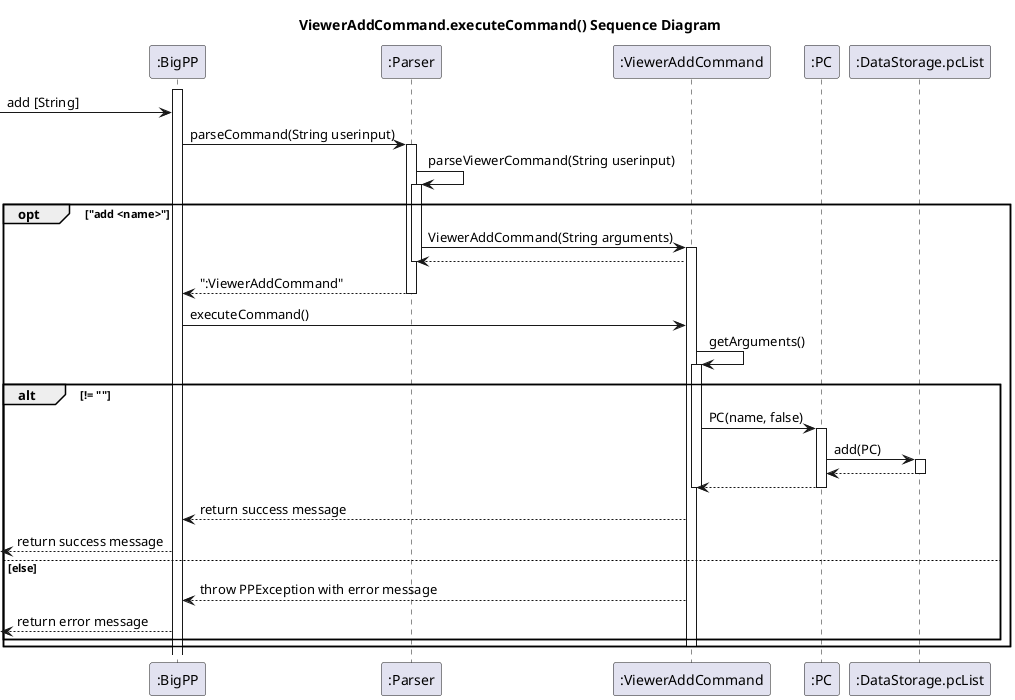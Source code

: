 @startuml
title ViewerAddCommand.executeCommand() Sequence Diagram

participant ":BigPP" as BigPP
participant ":Parser" as Parser
participant ":ViewerAddCommand" as ViewerAddCommand
participant ":PC" as PC
participant ":DataStorage.pcList" as DataStorage.pcList

activate BigPP
-> BigPP: add [String]
BigPP -> Parser: parseCommand(String userinput)
activate Parser
Parser -> Parser: parseViewerCommand(String userinput)
activate Parser
opt "add <name>"
Parser -> ViewerAddCommand: ViewerAddCommand(String arguments)
activate ViewerAddCommand
ViewerAddCommand --> Parser
deactivate Parser
Parser --> BigPP: ":ViewerAddCommand"
deactivate Parser
BigPP -> ViewerAddCommand: executeCommand()
ViewerAddCommand -> ViewerAddCommand: getArguments()
activate ViewerAddCommand
alt != ""
    ViewerAddCommand -> PC: PC(name, false)
    activate PC
    PC -> DataStorage.pcList: add(PC)
    activate DataStorage.pcList
    DataStorage.pcList --> PC
    deactivate DataStorage.pcList
    PC --> ViewerAddCommand
    deactivate PC
    deactivate ViewerAddCommand
    ViewerAddCommand --> BigPP: return success message
    <-- BigPP: return success message

else else
    ViewerAddCommand --> BigPP: throw PPException with error message
    <-- BigPP: return error message
end

deactivate ViewerAddCommand
end
@enduml